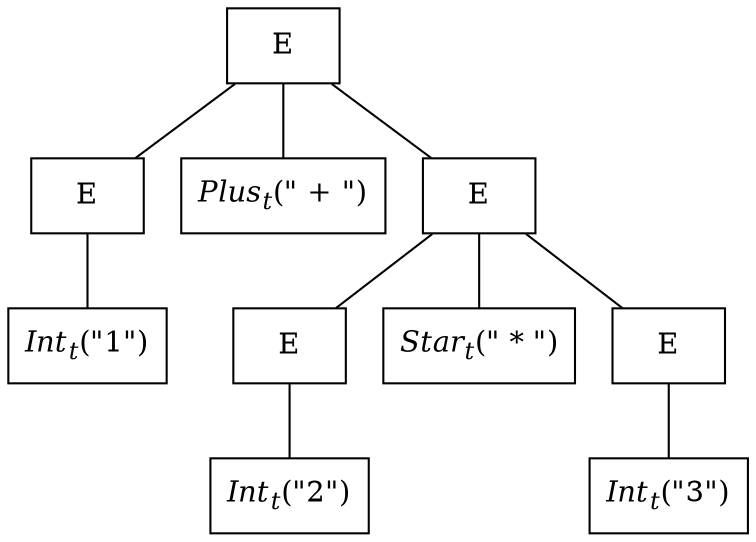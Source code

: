 graph {
	node [shape=box]

	e1 -- e2, plus1, e3
	e1 [label = "E"]

	e2 -- int1
	e2 [label = "E"]

	int1 [label = <<i>Int<sub>t</sub></i>("1")>]

	plus1 [label = <<i>Plus<sub>t</sub></i>(" + ")>]

	e3 -- e4, star1, e5
	e3 [label = "E"]

	e4 -- int2
	e4 [label = "E"]

	int2 [label = <<i>Int<sub>t</sub></i>("2")>]

	star1 [label = <<i>Star<sub>t</sub></i>(" * ")>]

	e5 -- int3
	e5 [label = "E"]

	int3 [label = <<i>Int<sub>t</sub></i>("3")>]
}

